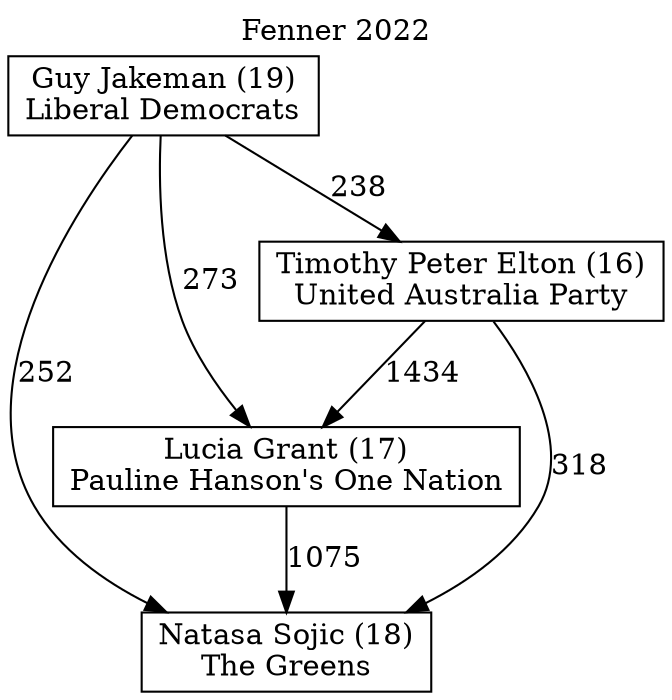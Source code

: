 // House preference flow
digraph "Natasa Sojic (18)_Fenner_2022" {
	graph [label="Fenner 2022" labelloc=t mclimit=10]
	node [shape=box]
	"Guy Jakeman (19)" [label="Guy Jakeman (19)
Liberal Democrats"]
	"Lucia Grant (17)" [label="Lucia Grant (17)
Pauline Hanson's One Nation"]
	"Natasa Sojic (18)" [label="Natasa Sojic (18)
The Greens"]
	"Timothy Peter Elton (16)" [label="Timothy Peter Elton (16)
United Australia Party"]
	"Guy Jakeman (19)" -> "Lucia Grant (17)" [label=273]
	"Guy Jakeman (19)" -> "Natasa Sojic (18)" [label=252]
	"Guy Jakeman (19)" -> "Timothy Peter Elton (16)" [label=238]
	"Lucia Grant (17)" -> "Natasa Sojic (18)" [label=1075]
	"Timothy Peter Elton (16)" -> "Lucia Grant (17)" [label=1434]
	"Timothy Peter Elton (16)" -> "Natasa Sojic (18)" [label=318]
}
